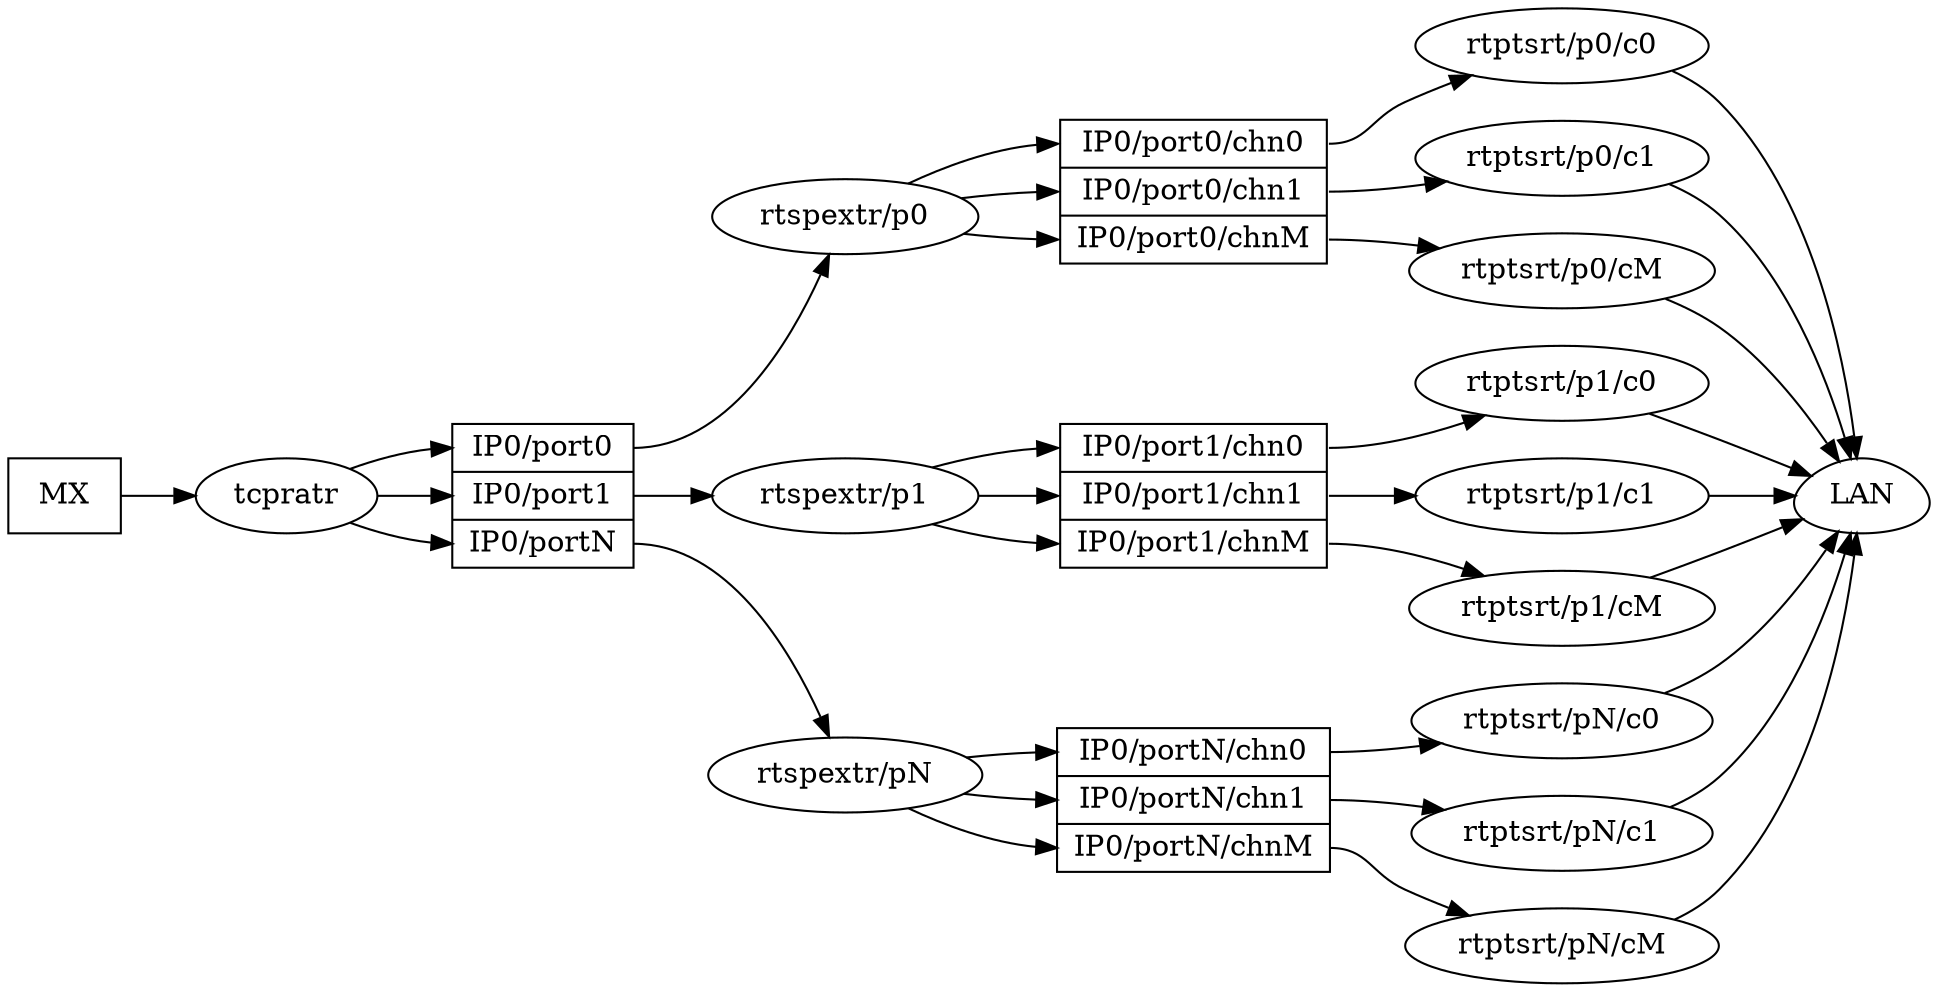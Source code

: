 digraph G {
  dpi = 75;
  rankdir = LR;

  MX [ shape = box ];

  MX -> tcpratr;

  tcpratr -> ip0:p0;
  tcpratr -> ip0:p1;
  tcpratr -> ip0:pN;

  ip0 [ shape =record rankdir = TB label = "<p0> IP0/port0|<p1> IP0/port1|<pN> IP0/portN" ];

  ip0:p0 -> "rtspextr/p0";
  ip0:p1 -> "rtspextr/p1";
  ip0:pN -> "rtspextr/pN";

  "rtspextr/p0" -> ip0p0:c0;
  "rtspextr/p0" -> ip0p0:c1;
  "rtspextr/p0" -> ip0p0:cM;
  "rtspextr/p1" -> ip0p1:c0;
  "rtspextr/p1" -> ip0p1:c1;
  "rtspextr/p1" -> ip0p1:cM;
  "rtspextr/pN" -> ip0pN:c0;
  "rtspextr/pN" -> ip0pN:c1;
  "rtspextr/pN" -> ip0pN:cM;

  ip0p0 [ shape =record rankdir = TB label = "<c0> IP0/port0/chn0|<c1> IP0/port0/chn1|<cM> IP0/port0/chnM" ];
  ip0p1 [ shape =record rankdir = TB label = "<c0> IP0/port1/chn0|<c1> IP0/port1/chn1|<cM> IP0/port1/chnM" ];
  ip0pN [ shape =record rankdir = TB label = "<c0> IP0/portN/chn0|<c1> IP0/portN/chn1|<cM> IP0/portN/chnM" ];

  ip0p0:c0 -> "rtptsrt/p0/c0";
  ip0p0:c1 -> "rtptsrt/p0/c1";
  ip0p0:cM -> "rtptsrt/p0/cM";
  ip0p1:c0 -> "rtptsrt/p1/c0";
  ip0p1:c1 -> "rtptsrt/p1/c1";
  ip0p1:cM -> "rtptsrt/p1/cM";
  ip0pN:c0 -> "rtptsrt/pN/c0";
  ip0pN:c1 -> "rtptsrt/pN/c1";
  ip0pN:cM -> "rtptsrt/pN/cM";

  "rtptsrt/p0/c0" -> LAN;
  "rtptsrt/p0/c1" -> LAN;
  "rtptsrt/p0/cM" -> LAN;
  "rtptsrt/p1/c0" -> LAN;
  "rtptsrt/p1/c1" -> LAN;
  "rtptsrt/p1/cM" -> LAN;
  "rtptsrt/pN/c0" -> LAN;
  "rtptsrt/pN/c1" -> LAN;
  "rtptsrt/pN/cM" -> LAN;
  
  LAN [ shape = egg ];
}
